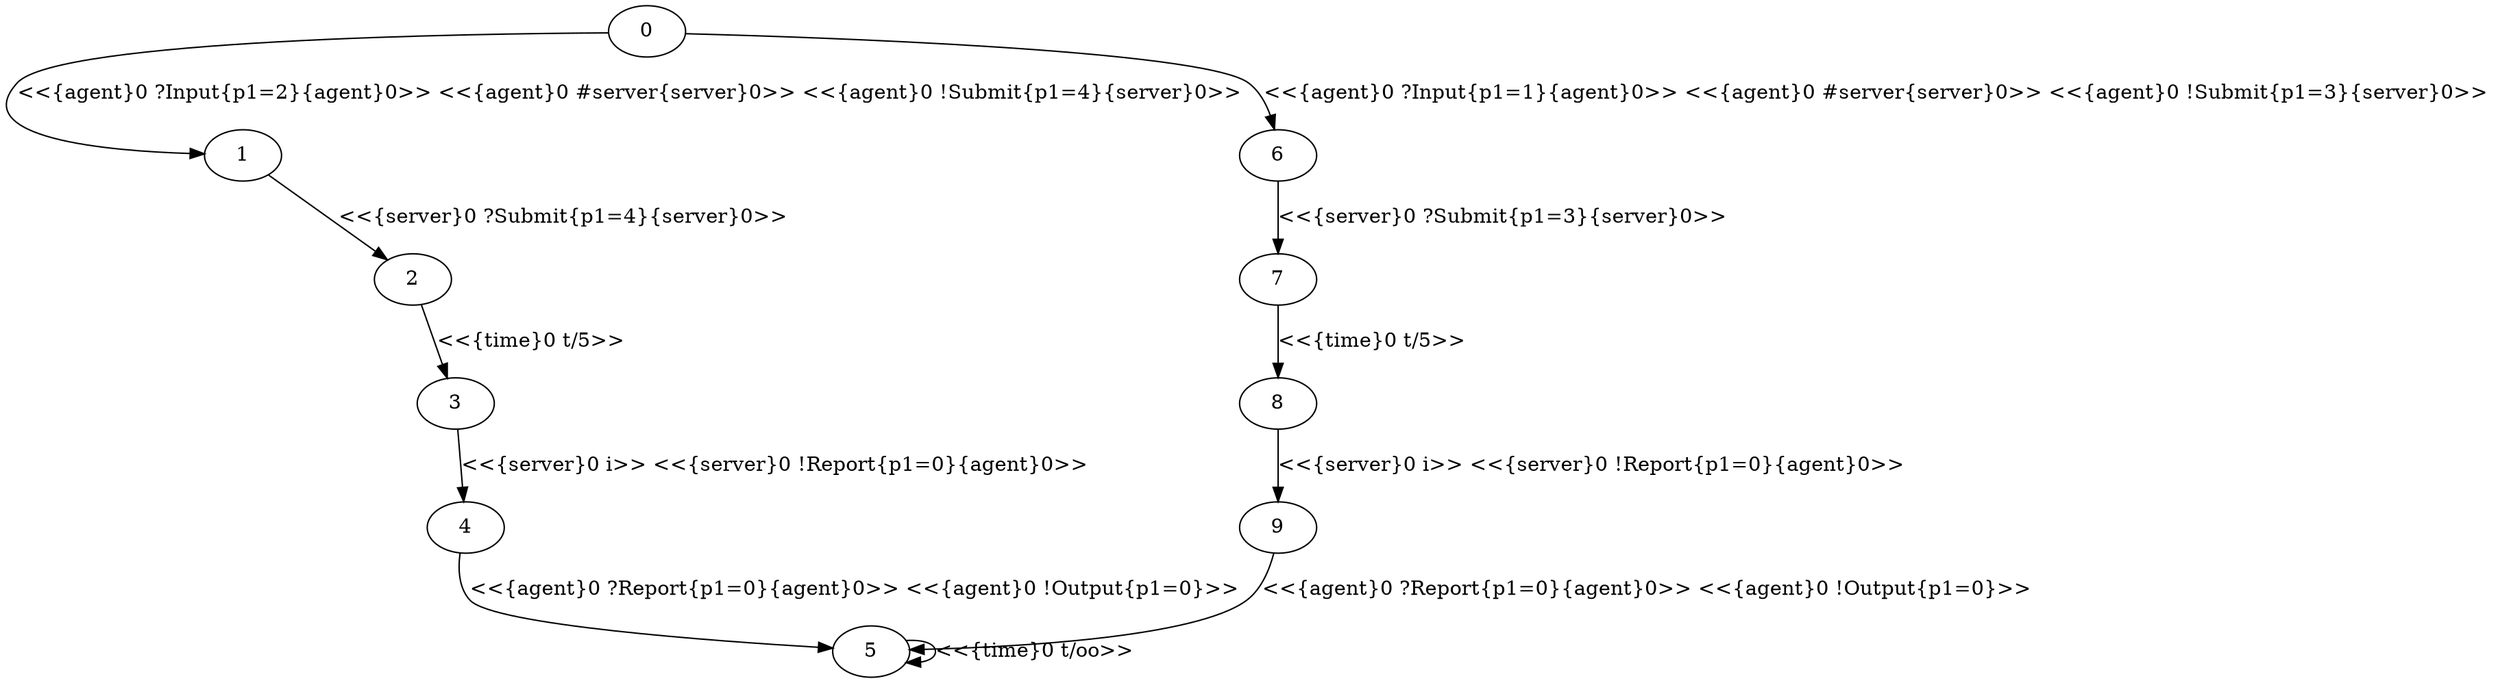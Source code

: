 digraph name {0 -> 1 [label="<<{agent}0 ?Input{p1=2}{agent}0>> <<{agent}0 #server{server}0>> <<{agent}0 !Submit{p1=4}{server}0>> "];
1 -> 2 [label="<<{server}0 ?Submit{p1=4}{server}0>> "];
2 -> 3 [label="<<{time}0 t/5>> "];
3 -> 4 [label="<<{server}0 i>> <<{server}0 !Report{p1=0}{agent}0>> "];
4 -> 5 [label="<<{agent}0 ?Report{p1=0}{agent}0>> <<{agent}0 !Output{p1=0}>> "];
5 -> 5 [label="<<{time}0 t/oo>> "];
0 -> 6 [label="<<{agent}0 ?Input{p1=1}{agent}0>> <<{agent}0 #server{server}0>> <<{agent}0 !Submit{p1=3}{server}0>> "];
6 -> 7 [label="<<{server}0 ?Submit{p1=3}{server}0>> "];
7 -> 8 [label="<<{time}0 t/5>> "];
8 -> 9 [label="<<{server}0 i>> <<{server}0 !Report{p1=0}{agent}0>> "];
9 -> 5 [label="<<{agent}0 ?Report{p1=0}{agent}0>> <<{agent}0 !Output{p1=0}>> "];
}